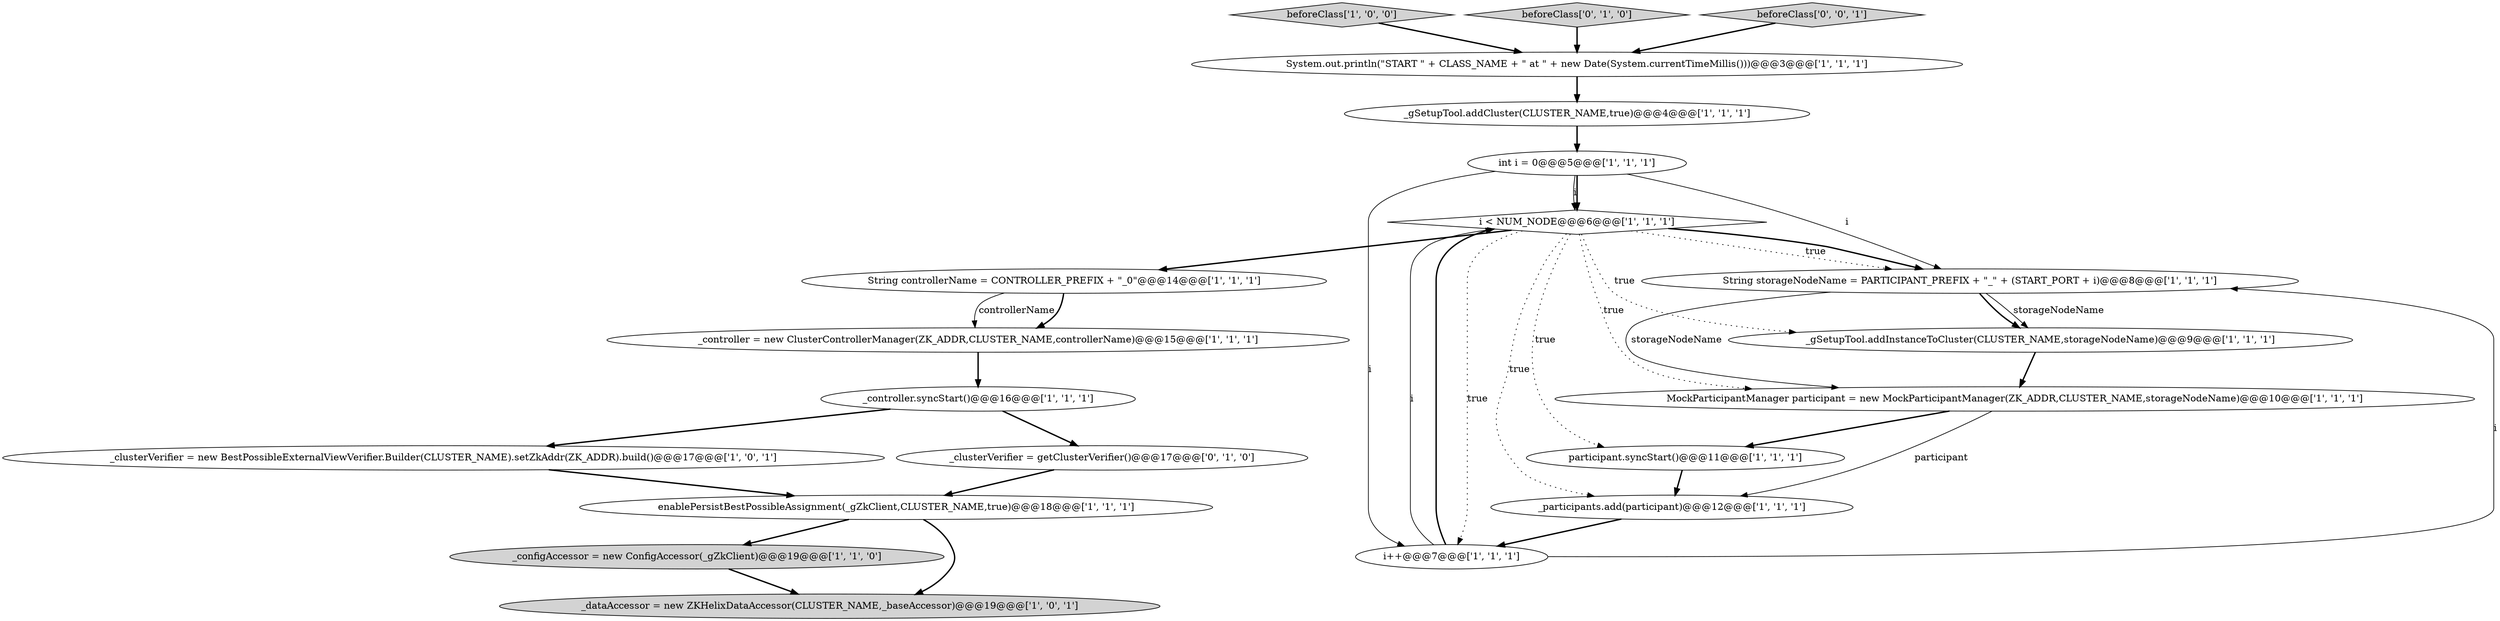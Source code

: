 digraph {
3 [style = filled, label = "String controllerName = CONTROLLER_PREFIX + \"_0\"@@@14@@@['1', '1', '1']", fillcolor = white, shape = ellipse image = "AAA0AAABBB1BBB"];
16 [style = filled, label = "beforeClass['1', '0', '0']", fillcolor = lightgray, shape = diamond image = "AAA0AAABBB1BBB"];
1 [style = filled, label = "_controller = new ClusterControllerManager(ZK_ADDR,CLUSTER_NAME,controllerName)@@@15@@@['1', '1', '1']", fillcolor = white, shape = ellipse image = "AAA0AAABBB1BBB"];
14 [style = filled, label = "String storageNodeName = PARTICIPANT_PREFIX + \"_\" + (START_PORT + i)@@@8@@@['1', '1', '1']", fillcolor = white, shape = ellipse image = "AAA0AAABBB1BBB"];
6 [style = filled, label = "MockParticipantManager participant = new MockParticipantManager(ZK_ADDR,CLUSTER_NAME,storageNodeName)@@@10@@@['1', '1', '1']", fillcolor = white, shape = ellipse image = "AAA0AAABBB1BBB"];
19 [style = filled, label = "beforeClass['0', '1', '0']", fillcolor = lightgray, shape = diamond image = "AAA0AAABBB2BBB"];
20 [style = filled, label = "beforeClass['0', '0', '1']", fillcolor = lightgray, shape = diamond image = "AAA0AAABBB3BBB"];
15 [style = filled, label = "_configAccessor = new ConfigAccessor(_gZkClient)@@@19@@@['1', '1', '0']", fillcolor = lightgray, shape = ellipse image = "AAA0AAABBB1BBB"];
9 [style = filled, label = "i < NUM_NODE@@@6@@@['1', '1', '1']", fillcolor = white, shape = diamond image = "AAA0AAABBB1BBB"];
7 [style = filled, label = "i++@@@7@@@['1', '1', '1']", fillcolor = white, shape = ellipse image = "AAA0AAABBB1BBB"];
18 [style = filled, label = "_clusterVerifier = getClusterVerifier()@@@17@@@['0', '1', '0']", fillcolor = white, shape = ellipse image = "AAA0AAABBB2BBB"];
11 [style = filled, label = "_controller.syncStart()@@@16@@@['1', '1', '1']", fillcolor = white, shape = ellipse image = "AAA0AAABBB1BBB"];
0 [style = filled, label = "_gSetupTool.addCluster(CLUSTER_NAME,true)@@@4@@@['1', '1', '1']", fillcolor = white, shape = ellipse image = "AAA0AAABBB1BBB"];
12 [style = filled, label = "_participants.add(participant)@@@12@@@['1', '1', '1']", fillcolor = white, shape = ellipse image = "AAA0AAABBB1BBB"];
2 [style = filled, label = "System.out.println(\"START \" + CLASS_NAME + \" at \" + new Date(System.currentTimeMillis()))@@@3@@@['1', '1', '1']", fillcolor = white, shape = ellipse image = "AAA0AAABBB1BBB"];
4 [style = filled, label = "_dataAccessor = new ZKHelixDataAccessor(CLUSTER_NAME,_baseAccessor)@@@19@@@['1', '0', '1']", fillcolor = lightgray, shape = ellipse image = "AAA0AAABBB1BBB"];
13 [style = filled, label = "participant.syncStart()@@@11@@@['1', '1', '1']", fillcolor = white, shape = ellipse image = "AAA0AAABBB1BBB"];
8 [style = filled, label = "_clusterVerifier = new BestPossibleExternalViewVerifier.Builder(CLUSTER_NAME).setZkAddr(ZK_ADDR).build()@@@17@@@['1', '0', '1']", fillcolor = white, shape = ellipse image = "AAA0AAABBB1BBB"];
10 [style = filled, label = "enablePersistBestPossibleAssignment(_gZkClient,CLUSTER_NAME,true)@@@18@@@['1', '1', '1']", fillcolor = white, shape = ellipse image = "AAA0AAABBB1BBB"];
5 [style = filled, label = "_gSetupTool.addInstanceToCluster(CLUSTER_NAME,storageNodeName)@@@9@@@['1', '1', '1']", fillcolor = white, shape = ellipse image = "AAA0AAABBB1BBB"];
17 [style = filled, label = "int i = 0@@@5@@@['1', '1', '1']", fillcolor = white, shape = ellipse image = "AAA0AAABBB1BBB"];
14->5 [style = bold, label=""];
7->9 [style = solid, label="i"];
12->7 [style = bold, label=""];
7->14 [style = solid, label="i"];
9->5 [style = dotted, label="true"];
9->14 [style = dotted, label="true"];
7->9 [style = bold, label=""];
9->7 [style = dotted, label="true"];
6->12 [style = solid, label="participant"];
15->4 [style = bold, label=""];
9->3 [style = bold, label=""];
9->13 [style = dotted, label="true"];
3->1 [style = solid, label="controllerName"];
6->13 [style = bold, label=""];
11->18 [style = bold, label=""];
9->6 [style = dotted, label="true"];
3->1 [style = bold, label=""];
1->11 [style = bold, label=""];
16->2 [style = bold, label=""];
17->9 [style = solid, label="i"];
13->12 [style = bold, label=""];
11->8 [style = bold, label=""];
10->4 [style = bold, label=""];
18->10 [style = bold, label=""];
14->5 [style = solid, label="storageNodeName"];
17->9 [style = bold, label=""];
0->17 [style = bold, label=""];
9->14 [style = bold, label=""];
17->7 [style = solid, label="i"];
2->0 [style = bold, label=""];
10->15 [style = bold, label=""];
19->2 [style = bold, label=""];
20->2 [style = bold, label=""];
17->14 [style = solid, label="i"];
14->6 [style = solid, label="storageNodeName"];
9->12 [style = dotted, label="true"];
8->10 [style = bold, label=""];
5->6 [style = bold, label=""];
}
